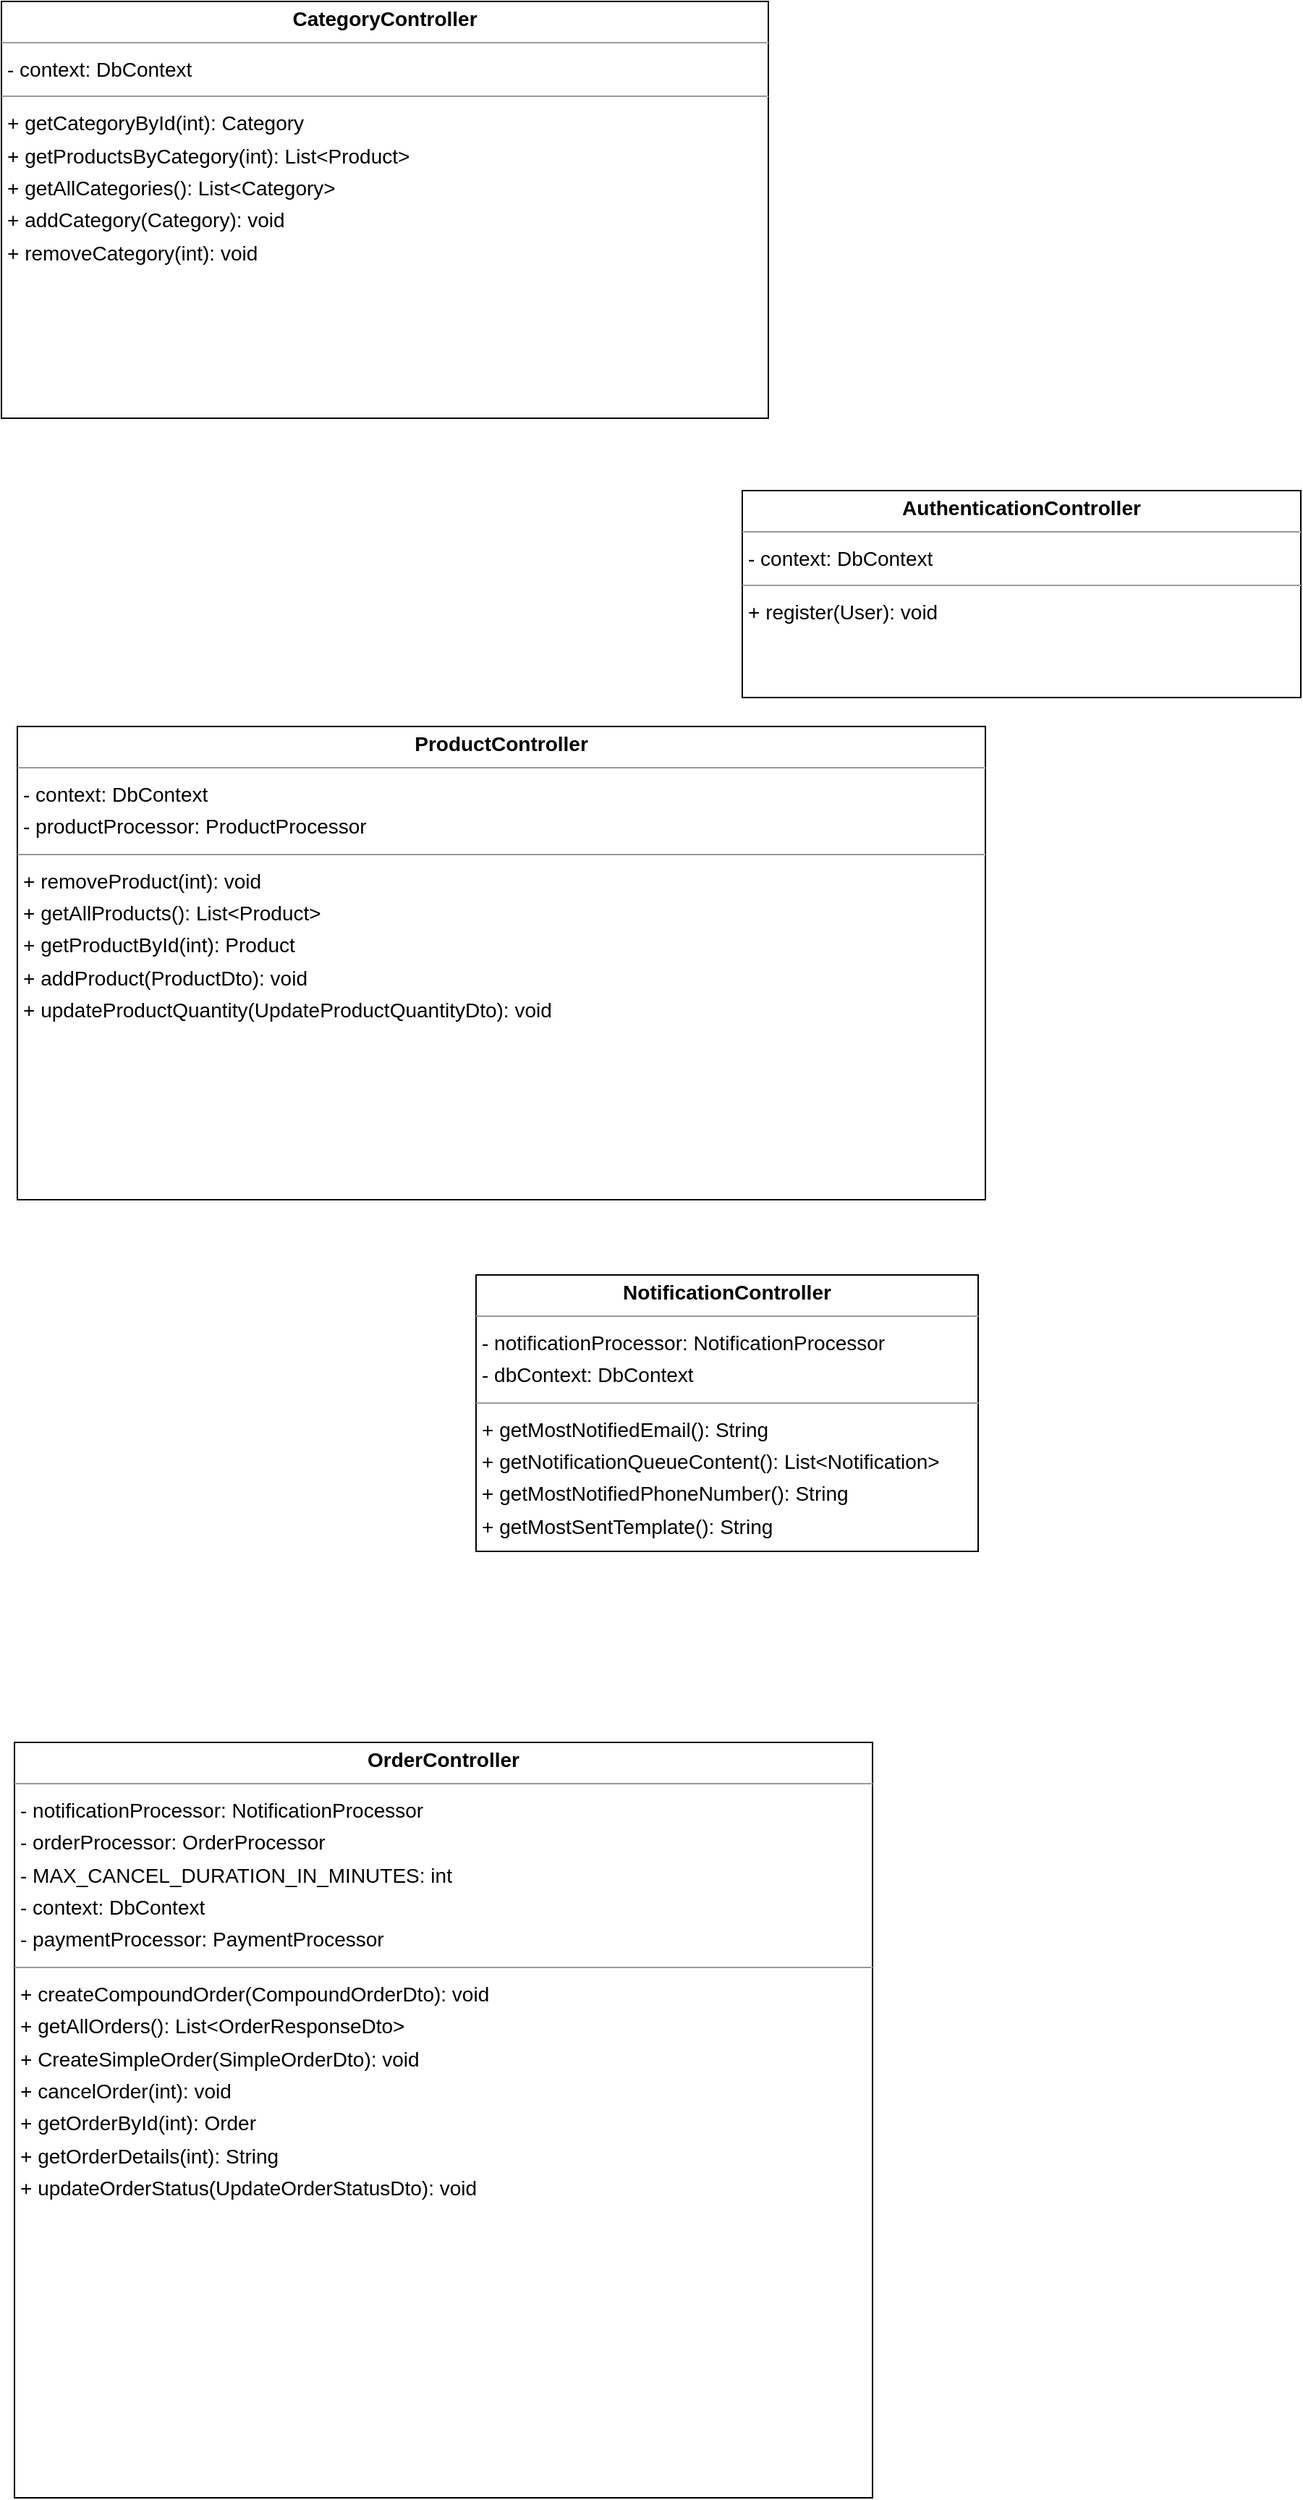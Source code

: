 <mxfile version="22.1.16" type="device">
  <diagram id="nt2FMspgKG4X8vSqgLwy" name="Page-1">
    <mxGraphModel dx="1834" dy="1283" grid="1" gridSize="10" guides="1" tooltips="1" connect="1" arrows="1" fold="1" page="0" pageScale="1" pageWidth="4500" pageHeight="4500" background="none" math="0" shadow="0">
      <root>
        <mxCell id="0" />
        <mxCell id="1" parent="0" />
        <mxCell id="node0" value="&lt;p style=&quot;margin:0px;margin-top:4px;text-align:center;&quot;&gt;&lt;b&gt;AuthenticationController&lt;/b&gt;&lt;/p&gt;&lt;hr size=&quot;1&quot;/&gt;&lt;p style=&quot;margin:0 0 0 4px;line-height:1.6;&quot;&gt;- context: DbContext&lt;/p&gt;&lt;hr size=&quot;1&quot;/&gt;&lt;p style=&quot;margin:0 0 0 4px;line-height:1.6;&quot;&gt;+ register(User): void&lt;/p&gt;" style="verticalAlign=top;align=left;overflow=fill;fontSize=14;fontFamily=Helvetica;html=1;rounded=0;shadow=0;comic=0;labelBackgroundColor=none;strokeWidth=1;" parent="1" vertex="1">
          <mxGeometry x="177" y="77" width="386" height="143" as="geometry" />
        </mxCell>
        <mxCell id="node3" value="&lt;p style=&quot;margin:0px;margin-top:4px;text-align:center;&quot;&gt;&lt;b&gt;CategoryController&lt;/b&gt;&lt;/p&gt;&lt;hr size=&quot;1&quot;/&gt;&lt;p style=&quot;margin:0 0 0 4px;line-height:1.6;&quot;&gt;- context: DbContext&lt;/p&gt;&lt;hr size=&quot;1&quot;/&gt;&lt;p style=&quot;margin:0 0 0 4px;line-height:1.6;&quot;&gt;+ getCategoryById(int): Category&lt;br/&gt;+ getProductsByCategory(int): List&amp;lt;Product&amp;gt;&lt;br/&gt;+ getAllCategories(): List&amp;lt;Category&amp;gt;&lt;br/&gt;+ addCategory(Category): void&lt;br/&gt;+ removeCategory(int): void&lt;/p&gt;" style="verticalAlign=top;align=left;overflow=fill;fontSize=14;fontFamily=Helvetica;html=1;rounded=0;shadow=0;comic=0;labelBackgroundColor=none;strokeWidth=1;" parent="1" vertex="1">
          <mxGeometry x="-335" y="-261" width="530" height="288" as="geometry" />
        </mxCell>
        <mxCell id="node2" value="&lt;p style=&quot;margin:0px;margin-top:4px;text-align:center;&quot;&gt;&lt;b&gt;NotificationController&lt;/b&gt;&lt;/p&gt;&lt;hr size=&quot;1&quot;/&gt;&lt;p style=&quot;margin:0 0 0 4px;line-height:1.6;&quot;&gt;- notificationProcessor: NotificationProcessor&lt;br/&gt;- dbContext: DbContext&lt;/p&gt;&lt;hr size=&quot;1&quot;/&gt;&lt;p style=&quot;margin:0 0 0 4px;line-height:1.6;&quot;&gt;+ getMostNotifiedEmail(): String&lt;br/&gt;+ getNotificationQueueContent(): List&amp;lt;Notification&amp;gt;&lt;br/&gt;+ getMostNotifiedPhoneNumber(): String&lt;br/&gt;+ getMostSentTemplate(): String&lt;/p&gt;" style="verticalAlign=top;align=left;overflow=fill;fontSize=14;fontFamily=Helvetica;html=1;rounded=0;shadow=0;comic=0;labelBackgroundColor=none;strokeWidth=1;" parent="1" vertex="1">
          <mxGeometry x="-7" y="619" width="347" height="191" as="geometry" />
        </mxCell>
        <mxCell id="node1" value="&lt;p style=&quot;margin:0px;margin-top:4px;text-align:center;&quot;&gt;&lt;b&gt;OrderController&lt;/b&gt;&lt;/p&gt;&lt;hr size=&quot;1&quot;/&gt;&lt;p style=&quot;margin:0 0 0 4px;line-height:1.6;&quot;&gt;- notificationProcessor: NotificationProcessor&lt;br/&gt;- orderProcessor: OrderProcessor&lt;br/&gt;- MAX_CANCEL_DURATION_IN_MINUTES: int&lt;br/&gt;- context: DbContext&lt;br/&gt;- paymentProcessor: PaymentProcessor&lt;/p&gt;&lt;hr size=&quot;1&quot;/&gt;&lt;p style=&quot;margin:0 0 0 4px;line-height:1.6;&quot;&gt;+ createCompoundOrder(CompoundOrderDto): void&lt;br/&gt;+ getAllOrders(): List&amp;lt;OrderResponseDto&amp;gt;&lt;br/&gt;+ CreateSimpleOrder(SimpleOrderDto): void&lt;br/&gt;+ cancelOrder(int): void&lt;br/&gt;+ getOrderById(int): Order&lt;br/&gt;+ getOrderDetails(int): String&lt;br/&gt;+ updateOrderStatus(UpdateOrderStatusDto): void&lt;/p&gt;" style="verticalAlign=top;align=left;overflow=fill;fontSize=14;fontFamily=Helvetica;html=1;rounded=0;shadow=0;comic=0;labelBackgroundColor=none;strokeWidth=1;" parent="1" vertex="1">
          <mxGeometry x="-326" y="942" width="593" height="522" as="geometry" />
        </mxCell>
        <mxCell id="node4" value="&lt;p style=&quot;margin:0px;margin-top:4px;text-align:center;&quot;&gt;&lt;b&gt;ProductController&lt;/b&gt;&lt;/p&gt;&lt;hr size=&quot;1&quot;/&gt;&lt;p style=&quot;margin:0 0 0 4px;line-height:1.6;&quot;&gt;- context: DbContext&lt;br/&gt;- productProcessor: ProductProcessor&lt;/p&gt;&lt;hr size=&quot;1&quot;/&gt;&lt;p style=&quot;margin:0 0 0 4px;line-height:1.6;&quot;&gt;+ removeProduct(int): void&lt;br/&gt;+ getAllProducts(): List&amp;lt;Product&amp;gt;&lt;br/&gt;+ getProductById(int): Product&lt;br/&gt;+ addProduct(ProductDto): void&lt;br/&gt;+ updateProductQuantity(UpdateProductQuantityDto): void&lt;/p&gt;" style="verticalAlign=top;align=left;overflow=fill;fontSize=14;fontFamily=Helvetica;html=1;rounded=0;shadow=0;comic=0;labelBackgroundColor=none;strokeWidth=1;" parent="1" vertex="1">
          <mxGeometry x="-324" y="240" width="669" height="327" as="geometry" />
        </mxCell>
      </root>
    </mxGraphModel>
  </diagram>
</mxfile>
